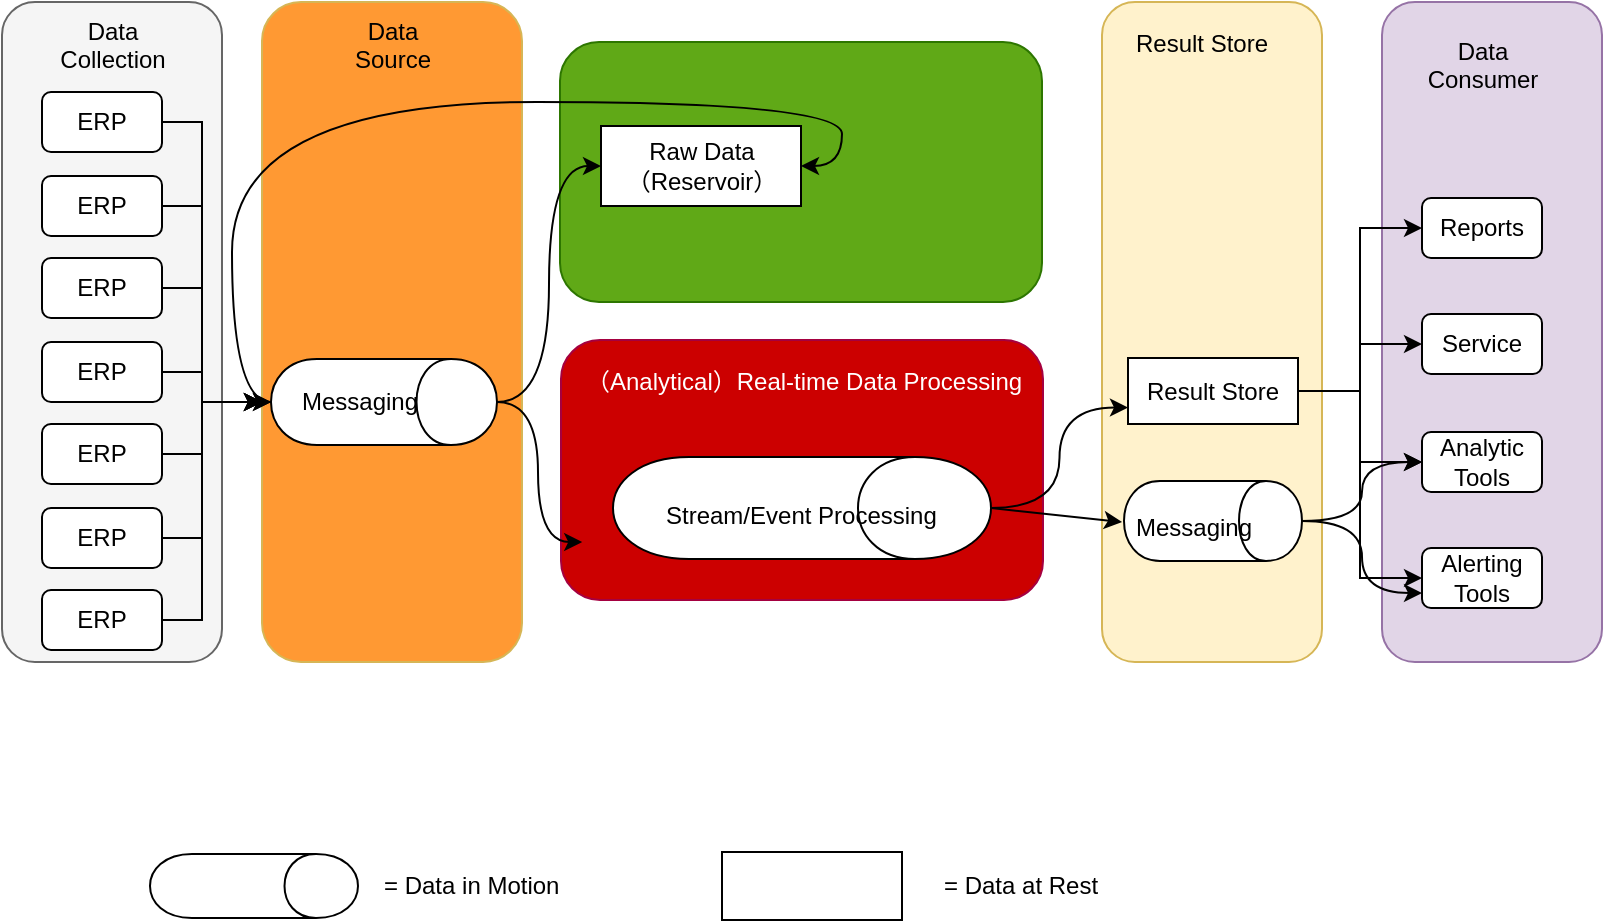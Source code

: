 <mxfile version="10.3.5" type="github"><diagram id="zp9VdGcYUUgKNQHc5BZL" name="Page-1"><mxGraphModel dx="1394" dy="764" grid="1" gridSize="10" guides="1" tooltips="1" connect="1" arrows="1" fold="1" page="1" pageScale="1" pageWidth="827" pageHeight="1169" math="0" shadow="0"><root><mxCell id="0"/><mxCell id="1" parent="0"/><mxCell id="lWO0RUZOLTGzvlFqu4CJ-1" value="" style="rounded=1;whiteSpace=wrap;html=1;fillColor=#f5f5f5;strokeColor=#666666;fontColor=#333333;" parent="1" vertex="1"><mxGeometry x="70" y="80" width="110" height="330" as="geometry"/></mxCell><mxCell id="lWO0RUZOLTGzvlFqu4CJ-2" value="" style="rounded=1;whiteSpace=wrap;html=1;fillColor=#FF9933;strokeColor=#d6b656;" parent="1" vertex="1"><mxGeometry x="200" y="80" width="130" height="330" as="geometry"/></mxCell><mxCell id="lWO0RUZOLTGzvlFqu4CJ-3" value="" style="rounded=1;whiteSpace=wrap;html=1;fillColor=#fff2cc;strokeColor=#d6b656;" parent="1" vertex="1"><mxGeometry x="620" y="80" width="110" height="330" as="geometry"/></mxCell><mxCell id="lWO0RUZOLTGzvlFqu4CJ-4" value="" style="rounded=1;whiteSpace=wrap;html=1;fillColor=#e1d5e7;strokeColor=#9673a6;" parent="1" vertex="1"><mxGeometry x="760" y="80" width="110" height="330" as="geometry"/></mxCell><mxCell id="lWO0RUZOLTGzvlFqu4CJ-6" value="" style="rounded=1;whiteSpace=wrap;html=1;fillColor=#60a917;strokeColor=#2D7600;fontColor=#ffffff;" parent="1" vertex="1"><mxGeometry x="349" y="100" width="241" height="130" as="geometry"/></mxCell><mxCell id="lWO0RUZOLTGzvlFqu4CJ-8" value="" style="rounded=1;whiteSpace=wrap;html=1;fillColor=#CC0000;strokeColor=#A50040;fontColor=#ffffff;" parent="1" vertex="1"><mxGeometry x="349.5" y="249" width="241" height="130" as="geometry"/></mxCell><mxCell id="lWO0RUZOLTGzvlFqu4CJ-9" value="Data&lt;br&gt;Source&lt;br&gt;" style="text;html=1;resizable=0;points=[];autosize=1;align=center;verticalAlign=top;spacingTop=-4;" parent="1" vertex="1"><mxGeometry x="239.5" y="85" width="50" height="30" as="geometry"/></mxCell><mxCell id="lWO0RUZOLTGzvlFqu4CJ-10" value="Data&lt;br&gt;Collection&lt;br&gt;" style="text;html=1;resizable=0;points=[];autosize=1;align=center;verticalAlign=top;spacingTop=-4;" parent="1" vertex="1"><mxGeometry x="90" y="85" width="70" height="30" as="geometry"/></mxCell><mxCell id="QH3jSGNBrrMcyo3YC2ux-30" style="edgeStyle=orthogonalEdgeStyle;rounded=0;orthogonalLoop=1;jettySize=auto;html=1;exitX=1;exitY=0.5;exitDx=0;exitDy=0;entryX=0.5;entryY=1;entryDx=0;entryDy=0;fontColor=#000000;" edge="1" parent="1" source="lWO0RUZOLTGzvlFqu4CJ-11" target="QH3jSGNBrrMcyo3YC2ux-1"><mxGeometry relative="1" as="geometry"><Array as="points"><mxPoint x="170" y="140"/><mxPoint x="170" y="280"/></Array></mxGeometry></mxCell><mxCell id="lWO0RUZOLTGzvlFqu4CJ-11" value="ERP" style="rounded=1;whiteSpace=wrap;html=1;align=center;" parent="1" vertex="1"><mxGeometry x="90" y="125" width="60" height="30" as="geometry"/></mxCell><mxCell id="QH3jSGNBrrMcyo3YC2ux-31" style="edgeStyle=orthogonalEdgeStyle;rounded=0;orthogonalLoop=1;jettySize=auto;html=1;exitX=1;exitY=0.5;exitDx=0;exitDy=0;fontColor=#000000;" edge="1" parent="1" source="lWO0RUZOLTGzvlFqu4CJ-12"><mxGeometry relative="1" as="geometry"><mxPoint x="200" y="280" as="targetPoint"/><Array as="points"><mxPoint x="170" y="182"/><mxPoint x="170" y="280"/></Array></mxGeometry></mxCell><mxCell id="lWO0RUZOLTGzvlFqu4CJ-12" value="ERP" style="rounded=1;whiteSpace=wrap;html=1;align=center;" parent="1" vertex="1"><mxGeometry x="90" y="167" width="60" height="30" as="geometry"/></mxCell><mxCell id="QH3jSGNBrrMcyo3YC2ux-32" style="edgeStyle=orthogonalEdgeStyle;rounded=0;orthogonalLoop=1;jettySize=auto;html=1;exitX=1;exitY=0.5;exitDx=0;exitDy=0;entryX=0.5;entryY=1;entryDx=0;entryDy=0;fontColor=#000000;" edge="1" parent="1" source="lWO0RUZOLTGzvlFqu4CJ-13" target="QH3jSGNBrrMcyo3YC2ux-1"><mxGeometry relative="1" as="geometry"><Array as="points"><mxPoint x="170" y="223"/><mxPoint x="170" y="280"/></Array></mxGeometry></mxCell><mxCell id="lWO0RUZOLTGzvlFqu4CJ-13" value="ERP" style="rounded=1;whiteSpace=wrap;html=1;align=center;" parent="1" vertex="1"><mxGeometry x="90" y="208" width="60" height="30" as="geometry"/></mxCell><mxCell id="QH3jSGNBrrMcyo3YC2ux-33" style="edgeStyle=orthogonalEdgeStyle;rounded=0;orthogonalLoop=1;jettySize=auto;html=1;exitX=1;exitY=0.5;exitDx=0;exitDy=0;fontColor=#000000;" edge="1" parent="1" source="lWO0RUZOLTGzvlFqu4CJ-14"><mxGeometry relative="1" as="geometry"><mxPoint x="200" y="280" as="targetPoint"/><Array as="points"><mxPoint x="170" y="265"/><mxPoint x="170" y="280"/></Array></mxGeometry></mxCell><mxCell id="lWO0RUZOLTGzvlFqu4CJ-14" value="ERP" style="rounded=1;whiteSpace=wrap;html=1;align=center;" parent="1" vertex="1"><mxGeometry x="90" y="250" width="60" height="30" as="geometry"/></mxCell><mxCell id="QH3jSGNBrrMcyo3YC2ux-34" style="edgeStyle=orthogonalEdgeStyle;rounded=0;orthogonalLoop=1;jettySize=auto;html=1;exitX=1;exitY=0.5;exitDx=0;exitDy=0;fontColor=#000000;" edge="1" parent="1" source="lWO0RUZOLTGzvlFqu4CJ-15"><mxGeometry relative="1" as="geometry"><mxPoint x="200" y="280" as="targetPoint"/><Array as="points"><mxPoint x="170" y="306"/><mxPoint x="170" y="280"/></Array></mxGeometry></mxCell><mxCell id="lWO0RUZOLTGzvlFqu4CJ-15" value="ERP" style="rounded=1;whiteSpace=wrap;html=1;align=center;" parent="1" vertex="1"><mxGeometry x="90" y="291" width="60" height="30" as="geometry"/></mxCell><mxCell id="QH3jSGNBrrMcyo3YC2ux-35" style="edgeStyle=orthogonalEdgeStyle;rounded=0;orthogonalLoop=1;jettySize=auto;html=1;exitX=1;exitY=0.5;exitDx=0;exitDy=0;fontColor=#000000;" edge="1" parent="1" source="lWO0RUZOLTGzvlFqu4CJ-16"><mxGeometry relative="1" as="geometry"><mxPoint x="200" y="280" as="targetPoint"/><Array as="points"><mxPoint x="170" y="348"/><mxPoint x="170" y="280"/></Array></mxGeometry></mxCell><mxCell id="lWO0RUZOLTGzvlFqu4CJ-16" value="ERP" style="rounded=1;whiteSpace=wrap;html=1;align=center;" parent="1" vertex="1"><mxGeometry x="90" y="333" width="60" height="30" as="geometry"/></mxCell><mxCell id="QH3jSGNBrrMcyo3YC2ux-36" style="edgeStyle=orthogonalEdgeStyle;rounded=0;orthogonalLoop=1;jettySize=auto;html=1;exitX=1;exitY=0.5;exitDx=0;exitDy=0;fontColor=#000000;" edge="1" parent="1" source="lWO0RUZOLTGzvlFqu4CJ-17"><mxGeometry relative="1" as="geometry"><mxPoint x="200" y="280" as="targetPoint"/><Array as="points"><mxPoint x="170" y="389"/><mxPoint x="170" y="280"/></Array></mxGeometry></mxCell><mxCell id="lWO0RUZOLTGzvlFqu4CJ-17" value="ERP" style="rounded=1;whiteSpace=wrap;html=1;align=center;" parent="1" vertex="1"><mxGeometry x="90" y="374" width="60" height="30" as="geometry"/></mxCell><mxCell id="QH3jSGNBrrMcyo3YC2ux-4" style="edgeStyle=orthogonalEdgeStyle;curved=1;rounded=0;orthogonalLoop=1;jettySize=auto;html=1;exitX=0.5;exitY=0;exitDx=0;exitDy=0;entryX=0.044;entryY=0.777;entryDx=0;entryDy=0;entryPerimeter=0;" edge="1" parent="1" source="QH3jSGNBrrMcyo3YC2ux-1" target="lWO0RUZOLTGzvlFqu4CJ-8"><mxGeometry relative="1" as="geometry"><Array as="points"><mxPoint x="338" y="280"/><mxPoint x="338" y="350"/></Array></mxGeometry></mxCell><mxCell id="QH3jSGNBrrMcyo3YC2ux-7" style="edgeStyle=orthogonalEdgeStyle;curved=1;rounded=0;orthogonalLoop=1;jettySize=auto;html=1;exitX=0.5;exitY=0;exitDx=0;exitDy=0;entryX=0;entryY=0.5;entryDx=0;entryDy=0;" edge="1" parent="1" source="QH3jSGNBrrMcyo3YC2ux-1" target="QH3jSGNBrrMcyo3YC2ux-6"><mxGeometry relative="1" as="geometry"/></mxCell><mxCell id="QH3jSGNBrrMcyo3YC2ux-23" style="edgeStyle=orthogonalEdgeStyle;curved=1;rounded=0;orthogonalLoop=1;jettySize=auto;html=1;exitX=0.5;exitY=1;exitDx=0;exitDy=0;entryX=1;entryY=0.5;entryDx=0;entryDy=0;fontColor=#000000;" edge="1" parent="1" source="QH3jSGNBrrMcyo3YC2ux-1" target="QH3jSGNBrrMcyo3YC2ux-6"><mxGeometry relative="1" as="geometry"><Array as="points"><mxPoint x="185" y="280"/><mxPoint x="185" y="130"/><mxPoint x="490" y="130"/><mxPoint x="490" y="162"/></Array></mxGeometry></mxCell><mxCell id="QH3jSGNBrrMcyo3YC2ux-1" value="" style="shape=cylinder;whiteSpace=wrap;html=1;boundedLbl=1;backgroundOutline=1;rotation=90;" vertex="1" parent="1"><mxGeometry x="239.5" y="223.5" width="43" height="113" as="geometry"/></mxCell><mxCell id="QH3jSGNBrrMcyo3YC2ux-2" value="Messaging" style="text;html=1;resizable=0;points=[];autosize=1;align=left;verticalAlign=top;spacingTop=-4;" vertex="1" parent="1"><mxGeometry x="218" y="270" width="70" height="20" as="geometry"/></mxCell><mxCell id="QH3jSGNBrrMcyo3YC2ux-6" value="Raw Data&lt;br&gt;（Reservoir）&lt;br&gt;" style="rounded=0;whiteSpace=wrap;html=1;" vertex="1" parent="1"><mxGeometry x="369.5" y="142" width="100" height="40" as="geometry"/></mxCell><mxCell id="QH3jSGNBrrMcyo3YC2ux-25" style="edgeStyle=orthogonalEdgeStyle;curved=1;rounded=0;orthogonalLoop=1;jettySize=auto;html=1;exitX=0.5;exitY=0;exitDx=0;exitDy=0;entryX=0;entryY=0.75;entryDx=0;entryDy=0;fontColor=#000000;" edge="1" parent="1" source="QH3jSGNBrrMcyo3YC2ux-8" target="QH3jSGNBrrMcyo3YC2ux-15"><mxGeometry relative="1" as="geometry"/></mxCell><mxCell id="QH3jSGNBrrMcyo3YC2ux-27" style="rounded=0;orthogonalLoop=1;jettySize=auto;html=1;exitX=0.5;exitY=0;exitDx=0;exitDy=0;entryX=-0.071;entryY=0.35;entryDx=0;entryDy=0;entryPerimeter=0;fontColor=#000000;" edge="1" parent="1" source="QH3jSGNBrrMcyo3YC2ux-8" target="QH3jSGNBrrMcyo3YC2ux-16"><mxGeometry relative="1" as="geometry"/></mxCell><mxCell id="QH3jSGNBrrMcyo3YC2ux-8" value="" style="shape=cylinder;whiteSpace=wrap;html=1;boundedLbl=1;backgroundOutline=1;rotation=90;" vertex="1" parent="1"><mxGeometry x="444.5" y="238.5" width="51" height="189" as="geometry"/></mxCell><mxCell id="QH3jSGNBrrMcyo3YC2ux-9" value="Stream/Event Processing" style="text;html=1;resizable=0;points=[];autosize=1;align=left;verticalAlign=top;spacingTop=-4;" vertex="1" parent="1"><mxGeometry x="400" y="326.5" width="150" height="20" as="geometry"/></mxCell><mxCell id="QH3jSGNBrrMcyo3YC2ux-10" value="（Analytical）Real-time Data Processing" style="text;html=1;resizable=0;points=[];autosize=1;align=left;verticalAlign=top;spacingTop=-4;fontColor=#FFFFFF;" vertex="1" parent="1"><mxGeometry x="360" y="260" width="230" height="20" as="geometry"/></mxCell><mxCell id="QH3jSGNBrrMcyo3YC2ux-11" value="Result Store" style="text;html=1;resizable=0;points=[];autosize=1;align=left;verticalAlign=top;spacingTop=-4;fontColor=#000000;" vertex="1" parent="1"><mxGeometry x="635" y="91" width="80" height="20" as="geometry"/></mxCell><mxCell id="QH3jSGNBrrMcyo3YC2ux-13" value="Data&lt;br&gt;Consumer&lt;br&gt;" style="text;html=1;resizable=0;points=[];autosize=1;align=center;verticalAlign=top;spacingTop=-4;fontColor=#000000;" vertex="1" parent="1"><mxGeometry x="775" y="95" width="70" height="30" as="geometry"/></mxCell><mxCell id="QH3jSGNBrrMcyo3YC2ux-28" style="edgeStyle=orthogonalEdgeStyle;curved=1;rounded=0;orthogonalLoop=1;jettySize=auto;html=1;exitX=0.5;exitY=0;exitDx=0;exitDy=0;entryX=0;entryY=0.75;entryDx=0;entryDy=0;fontColor=#000000;" edge="1" parent="1" source="QH3jSGNBrrMcyo3YC2ux-14" target="QH3jSGNBrrMcyo3YC2ux-20"><mxGeometry relative="1" as="geometry"/></mxCell><mxCell id="QH3jSGNBrrMcyo3YC2ux-29" style="edgeStyle=orthogonalEdgeStyle;curved=1;rounded=0;orthogonalLoop=1;jettySize=auto;html=1;exitX=0.5;exitY=0;exitDx=0;exitDy=0;entryX=0;entryY=0.5;entryDx=0;entryDy=0;fontColor=#000000;" edge="1" parent="1" source="QH3jSGNBrrMcyo3YC2ux-14" target="QH3jSGNBrrMcyo3YC2ux-22"><mxGeometry relative="1" as="geometry"/></mxCell><mxCell id="QH3jSGNBrrMcyo3YC2ux-14" value="" style="shape=cylinder;whiteSpace=wrap;html=1;boundedLbl=1;backgroundOutline=1;rotation=90;" vertex="1" parent="1"><mxGeometry x="655.5" y="295" width="40" height="89" as="geometry"/></mxCell><mxCell id="QH3jSGNBrrMcyo3YC2ux-37" style="edgeStyle=orthogonalEdgeStyle;rounded=0;orthogonalLoop=1;jettySize=auto;html=1;exitX=1;exitY=0.5;exitDx=0;exitDy=0;entryX=0;entryY=0.5;entryDx=0;entryDy=0;fontColor=#000000;" edge="1" parent="1" source="QH3jSGNBrrMcyo3YC2ux-15" target="QH3jSGNBrrMcyo3YC2ux-17"><mxGeometry relative="1" as="geometry"/></mxCell><mxCell id="QH3jSGNBrrMcyo3YC2ux-38" style="edgeStyle=orthogonalEdgeStyle;rounded=0;orthogonalLoop=1;jettySize=auto;html=1;exitX=1;exitY=0.5;exitDx=0;exitDy=0;entryX=0;entryY=0.5;entryDx=0;entryDy=0;fontColor=#000000;" edge="1" parent="1" source="QH3jSGNBrrMcyo3YC2ux-15" target="QH3jSGNBrrMcyo3YC2ux-18"><mxGeometry relative="1" as="geometry"/></mxCell><mxCell id="QH3jSGNBrrMcyo3YC2ux-39" style="edgeStyle=orthogonalEdgeStyle;rounded=0;orthogonalLoop=1;jettySize=auto;html=1;exitX=1;exitY=0.5;exitDx=0;exitDy=0;entryX=0;entryY=0.5;entryDx=0;entryDy=0;fontColor=#000000;" edge="1" parent="1" source="QH3jSGNBrrMcyo3YC2ux-15" target="QH3jSGNBrrMcyo3YC2ux-22"><mxGeometry relative="1" as="geometry"/></mxCell><mxCell id="QH3jSGNBrrMcyo3YC2ux-40" style="edgeStyle=orthogonalEdgeStyle;rounded=0;orthogonalLoop=1;jettySize=auto;html=1;exitX=1;exitY=0.5;exitDx=0;exitDy=0;entryX=0;entryY=0.5;entryDx=0;entryDy=0;fontColor=#000000;" edge="1" parent="1" source="QH3jSGNBrrMcyo3YC2ux-15" target="QH3jSGNBrrMcyo3YC2ux-20"><mxGeometry relative="1" as="geometry"/></mxCell><mxCell id="QH3jSGNBrrMcyo3YC2ux-15" value="Result Store&lt;br&gt;" style="rounded=0;whiteSpace=wrap;html=1;" vertex="1" parent="1"><mxGeometry x="633" y="258" width="85" height="33" as="geometry"/></mxCell><mxCell id="QH3jSGNBrrMcyo3YC2ux-16" value="Messaging" style="text;html=1;resizable=0;points=[];autosize=1;align=left;verticalAlign=top;spacingTop=-4;fontColor=#000000;" vertex="1" parent="1"><mxGeometry x="635" y="333" width="70" height="20" as="geometry"/></mxCell><mxCell id="QH3jSGNBrrMcyo3YC2ux-17" value="Reports" style="rounded=1;whiteSpace=wrap;html=1;align=center;flipV=1;" vertex="1" parent="1"><mxGeometry x="780" y="178" width="60" height="30" as="geometry"/></mxCell><mxCell id="QH3jSGNBrrMcyo3YC2ux-18" value="Service" style="rounded=1;whiteSpace=wrap;html=1;align=center;flipV=1;" vertex="1" parent="1"><mxGeometry x="780" y="236" width="60" height="30" as="geometry"/></mxCell><mxCell id="QH3jSGNBrrMcyo3YC2ux-22" value="Analytic&lt;br&gt;Tools&lt;br&gt;" style="rounded=1;whiteSpace=wrap;html=1;align=center;flipV=1;" vertex="1" parent="1"><mxGeometry x="780" y="295" width="60" height="30" as="geometry"/></mxCell><mxCell id="QH3jSGNBrrMcyo3YC2ux-20" value="Alerting&lt;br&gt;Tools&lt;br&gt;" style="rounded=1;whiteSpace=wrap;html=1;align=center;flipV=1;" vertex="1" parent="1"><mxGeometry x="780" y="353" width="60" height="30" as="geometry"/></mxCell><mxCell id="QH3jSGNBrrMcyo3YC2ux-41" value="" style="shape=cylinder;whiteSpace=wrap;html=1;boundedLbl=1;backgroundOutline=1;rotation=90;" vertex="1" parent="1"><mxGeometry x="180" y="470" width="32" height="104" as="geometry"/></mxCell><mxCell id="QH3jSGNBrrMcyo3YC2ux-42" value="" style="rounded=0;whiteSpace=wrap;html=1;" vertex="1" parent="1"><mxGeometry x="430" y="505" width="90" height="34" as="geometry"/></mxCell><mxCell id="QH3jSGNBrrMcyo3YC2ux-43" value="= Data in Motion" style="text;html=1;resizable=0;points=[];autosize=1;align=left;verticalAlign=top;spacingTop=-4;fontColor=#000000;" vertex="1" parent="1"><mxGeometry x="259" y="512" width="100" height="20" as="geometry"/></mxCell><mxCell id="QH3jSGNBrrMcyo3YC2ux-44" value="= Data at Rest" style="text;html=1;resizable=0;points=[];autosize=1;align=left;verticalAlign=top;spacingTop=-4;fontColor=#000000;" vertex="1" parent="1"><mxGeometry x="539" y="512" width="90" height="20" as="geometry"/></mxCell></root></mxGraphModel></diagram></mxfile>
